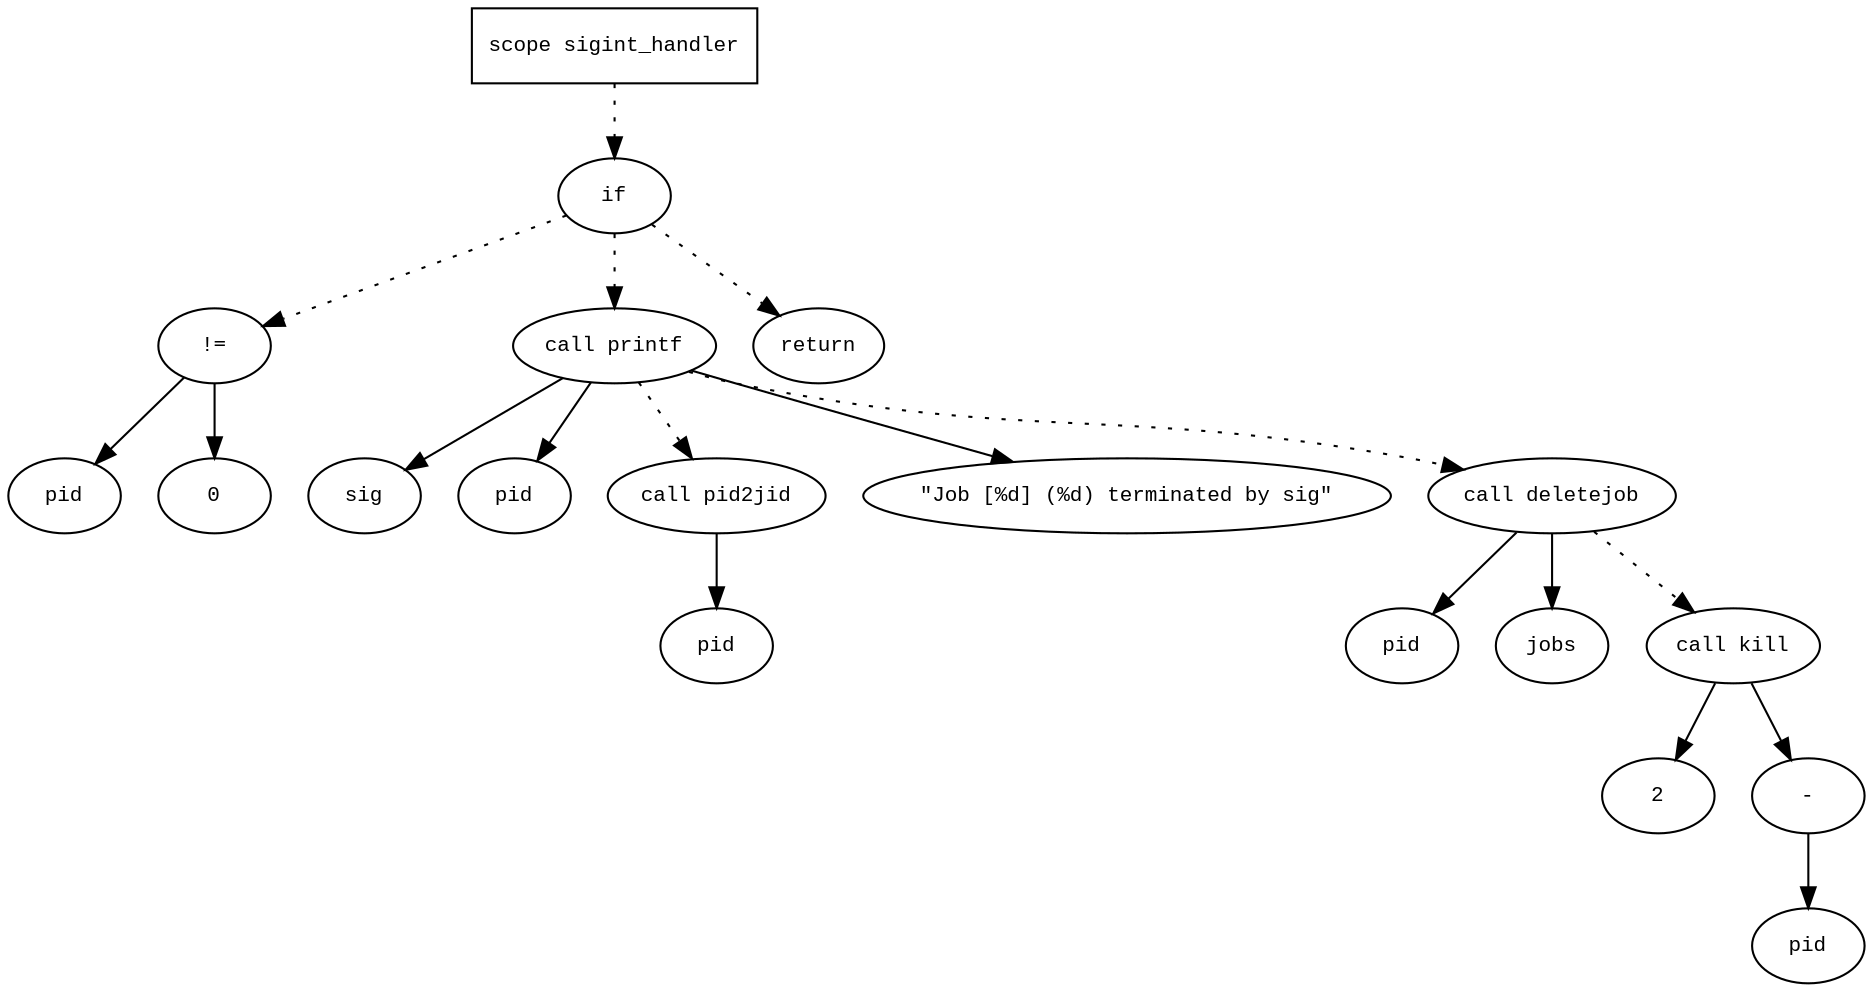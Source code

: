 digraph AST {
  graph [fontname="Times New Roman",fontsize=10];
  node  [fontname="Courier New",fontsize=10];
  edge  [fontname="Times New Roman",fontsize=10];

  node1 [label="scope sigint_handler",shape=box];
  node2 [label="if",shape=ellipse];
  node1 -> node2 [style=dotted];
  node3 [label="!=",shape=ellipse];
  node4 [label="pid",shape=ellipse];
  node3 -> node4;
  node5 [label="0",shape=ellipse];
  node3 -> node5;
  node2 -> node3 [style=dotted];
  node6 [label="call printf",shape=ellipse];
  node7 [label="sig",shape=ellipse];
  node6 -> node7;
  node8 [label="pid",shape=ellipse];
  node6 -> node8;
  node9 [label="call pid2jid",shape=ellipse];
  node10 [label="pid",shape=ellipse];
  node9 -> node10;
  node6 -> node9 [style=dotted];
  node11 [label="\"Job [%d] (%d) terminated by sig\"",shape=ellipse];
  node6 -> node11;
  node2 -> node6 [style=dotted];
  node12 [label="call deletejob",shape=ellipse];
  node13 [label="pid",shape=ellipse];
  node12 -> node13;
  node14 [label="jobs",shape=ellipse];
  node12 -> node14;
  node6 -> node12 [style=dotted];
  node15 [label="call kill",shape=ellipse];
  node16 [label="2",shape=ellipse];
  node15 -> node16;
  node17 [label="-",shape=ellipse];
  node18 [label="pid",shape=ellipse];
  node17 -> node18;
  node15 -> node17;
  node12 -> node15 [style=dotted];
  node19 [label="return",shape=ellipse];
  node2 -> node19 [style=dotted];
} 